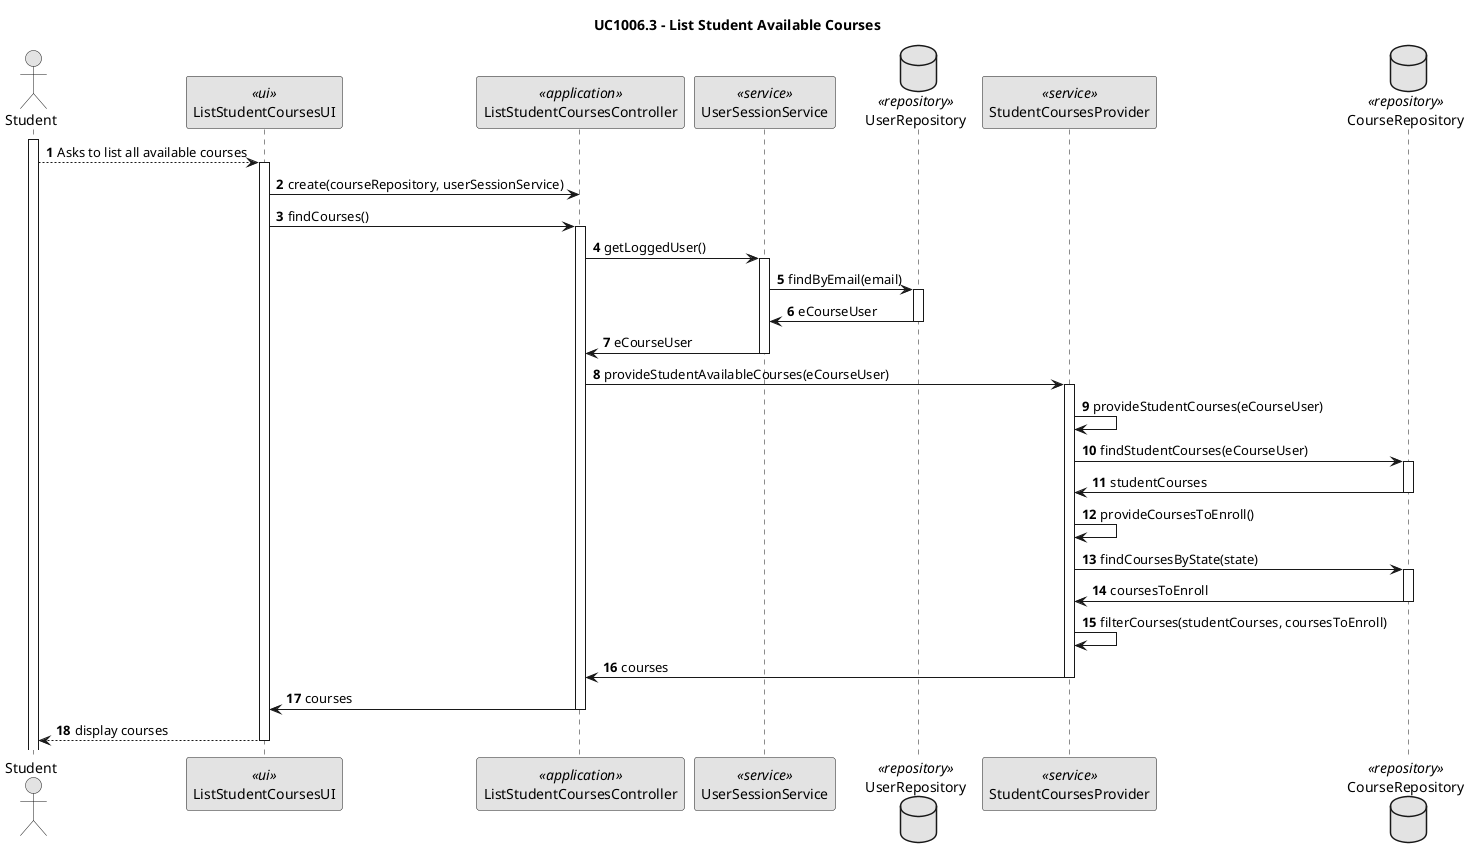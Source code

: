 @startuml

skinparam monochrome true
skinparam packageStyle rect
skinparam defaultFontName FG Virgil
skinparam shadowing false

title UC1006.3 - List Student Available Courses

autonumber
actor Student as S
participant "ListStudentCoursesUI" as UI <<ui>>
participant "ListStudentCoursesController" as SC <<application>>
participant "UserSessionService" as US <<service>>
database "UserRepository" as UR <<repository>>
participant "StudentCoursesProvider" as SS <<service>>
database "CourseRepository" as CR <<repository>>

activate S
S --> UI : Asks to list all available courses
activate UI
UI -> SC : create(courseRepository, userSessionService)
UI -> SC : findCourses()
activate SC
SC -> US : getLoggedUser()
activate US
US -> UR : findByEmail(email)
activate UR
UR -> US : eCourseUser
deactivate UR
US -> SC : eCourseUser
deactivate US
SC -> SS : provideStudentAvailableCourses(eCourseUser)
activate SS
SS -> SS : provideStudentCourses(eCourseUser)
SS -> CR : findStudentCourses(eCourseUser)
activate CR
CR -> SS : studentCourses
deactivate CR
SS -> SS : provideCoursesToEnroll()
SS -> CR : findCoursesByState(state)
activate CR
CR -> SS : coursesToEnroll
deactivate CR
SS -> SS : filterCourses(studentCourses, coursesToEnroll)
SS -> SC : courses
deactivate SS
SC -> UI : courses
deactivate SC
UI --> S : display courses
deactivate UI
@enduml
